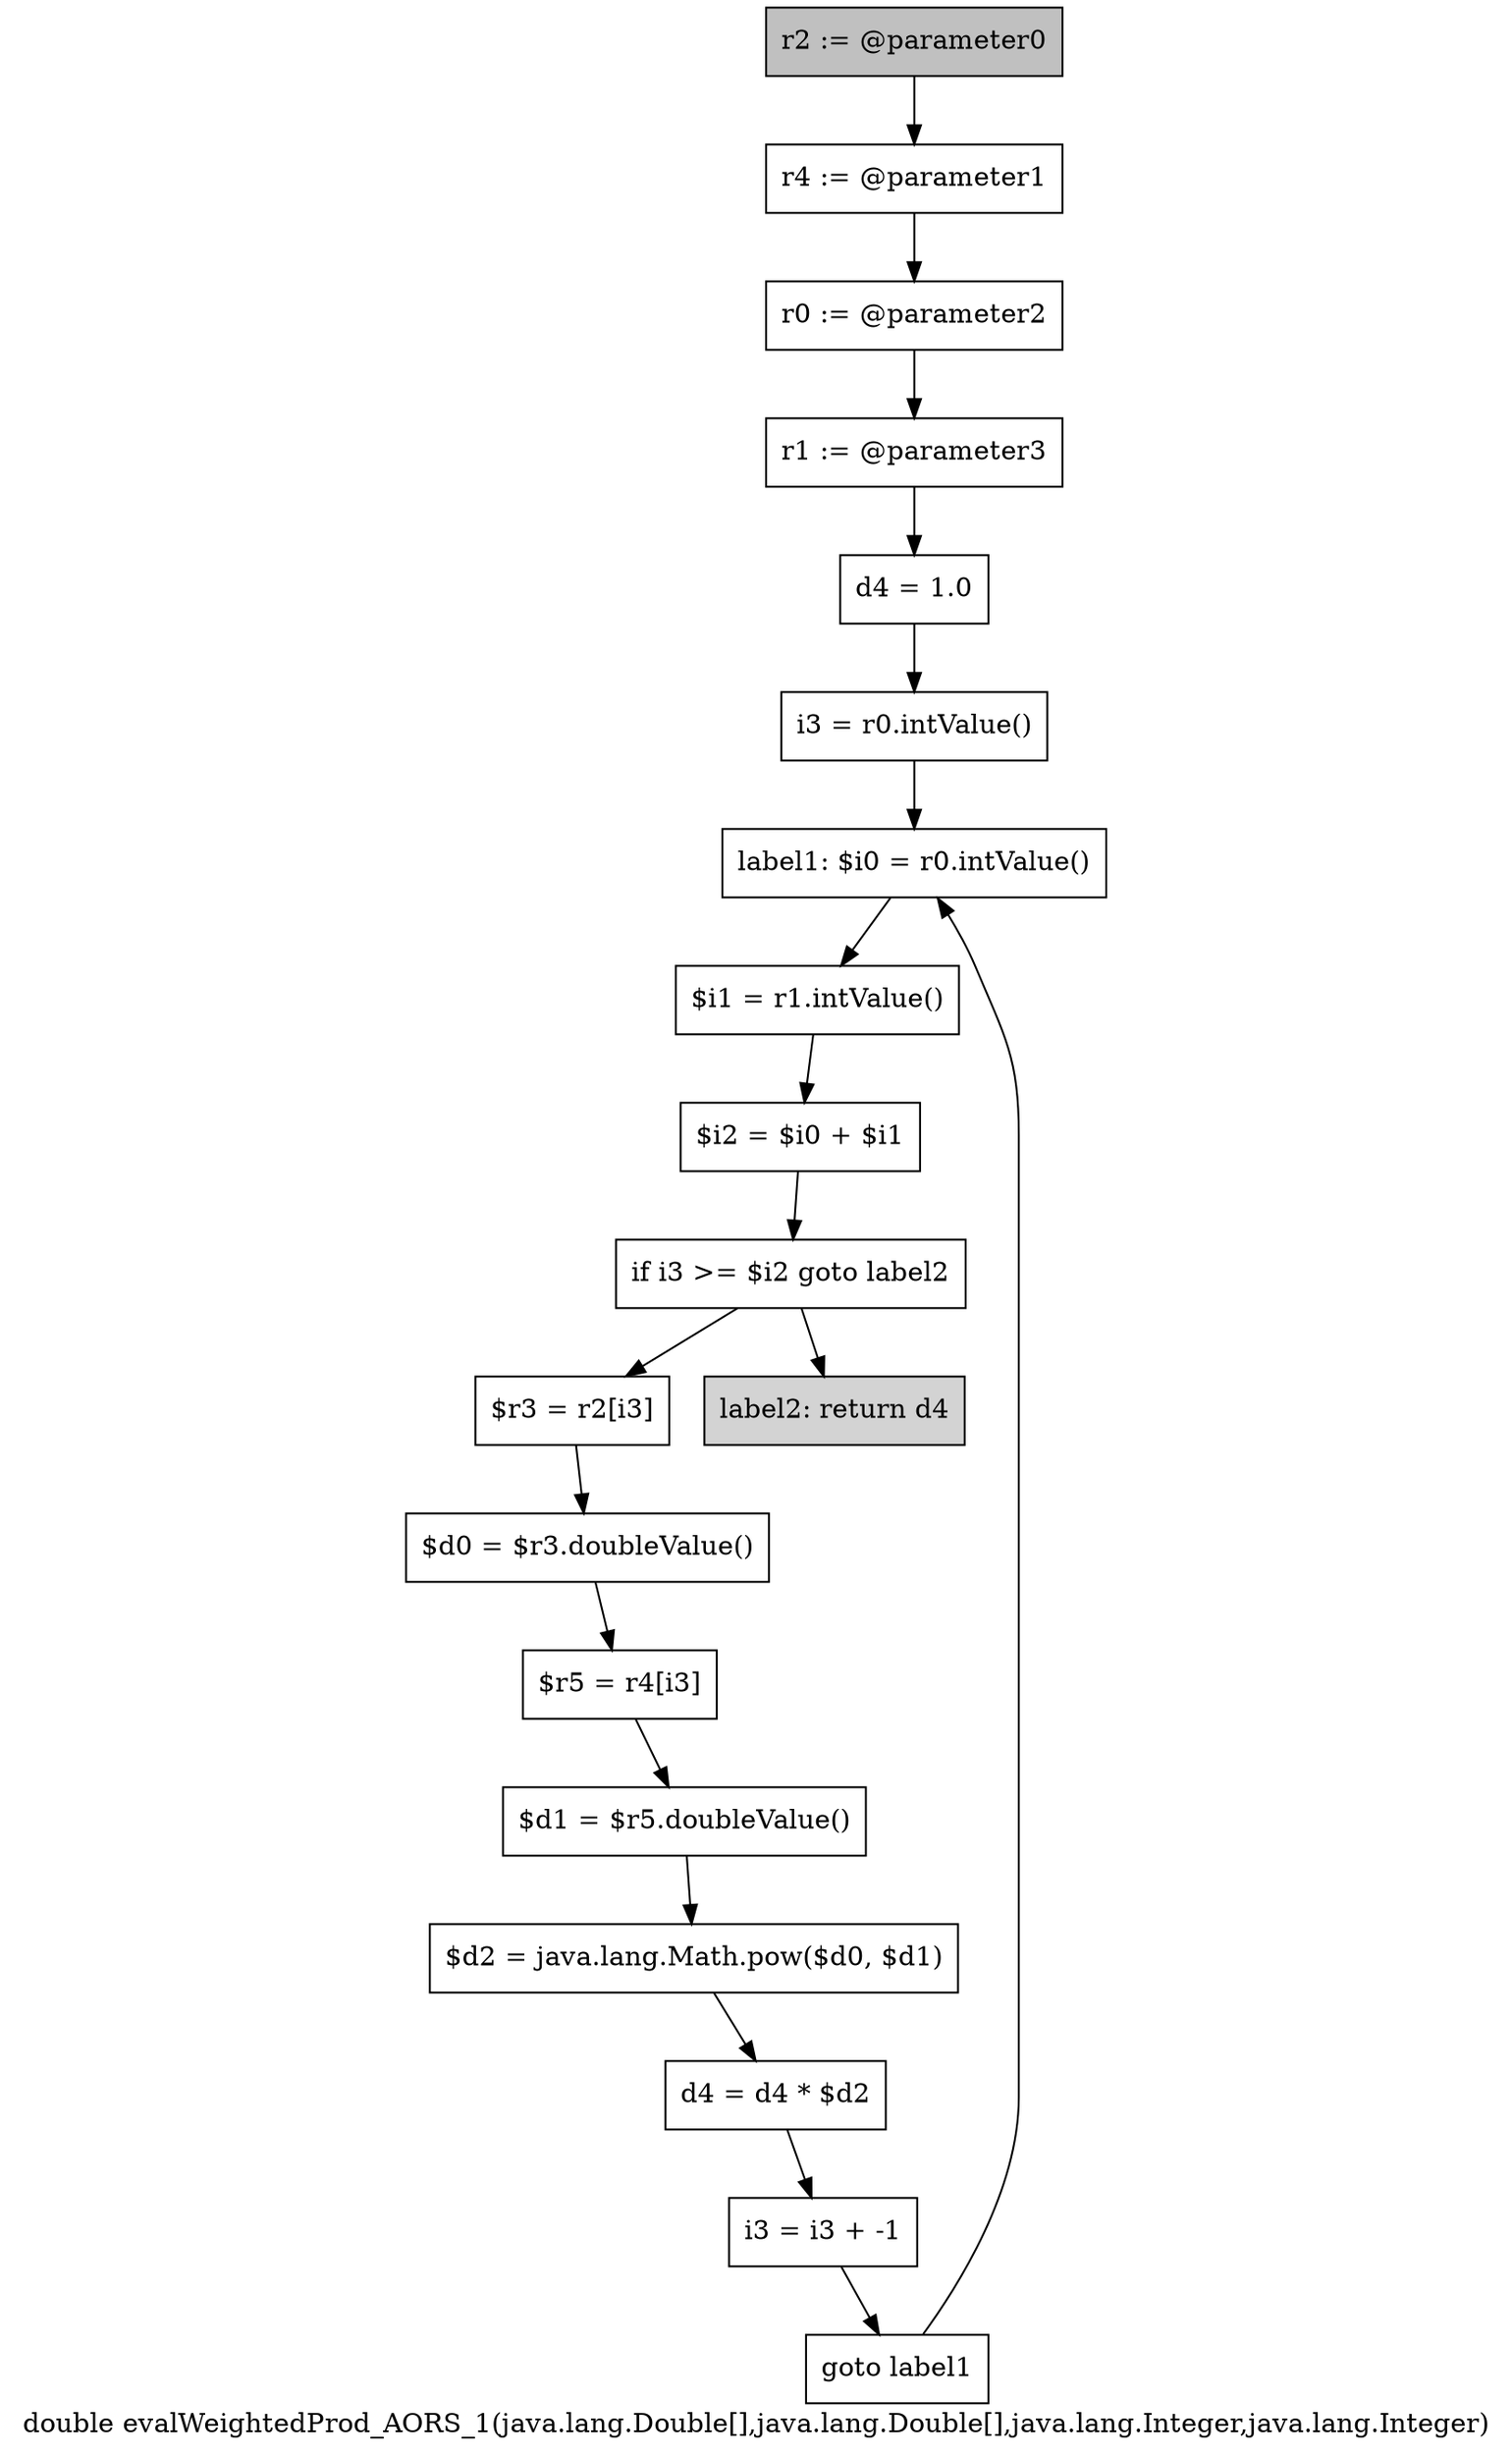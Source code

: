 digraph "double evalWeightedProd_AORS_1(java.lang.Double[],java.lang.Double[],java.lang.Integer,java.lang.Integer)" {
    label="double evalWeightedProd_AORS_1(java.lang.Double[],java.lang.Double[],java.lang.Integer,java.lang.Integer)";
    node [shape=box];
    "0" [style=filled,fillcolor=gray,label="r2 := @parameter0",];
    "1" [label="r4 := @parameter1",];
    "0"->"1";
    "2" [label="r0 := @parameter2",];
    "1"->"2";
    "3" [label="r1 := @parameter3",];
    "2"->"3";
    "4" [label="d4 = 1.0",];
    "3"->"4";
    "5" [label="i3 = r0.intValue()",];
    "4"->"5";
    "6" [label="label1: $i0 = r0.intValue()",];
    "5"->"6";
    "7" [label="$i1 = r1.intValue()",];
    "6"->"7";
    "8" [label="$i2 = $i0 + $i1",];
    "7"->"8";
    "9" [label="if i3 >= $i2 goto label2",];
    "8"->"9";
    "10" [label="$r3 = r2[i3]",];
    "9"->"10";
    "18" [style=filled,fillcolor=lightgray,label="label2: return d4",];
    "9"->"18";
    "11" [label="$d0 = $r3.doubleValue()",];
    "10"->"11";
    "12" [label="$r5 = r4[i3]",];
    "11"->"12";
    "13" [label="$d1 = $r5.doubleValue()",];
    "12"->"13";
    "14" [label="$d2 = java.lang.Math.pow($d0, $d1)",];
    "13"->"14";
    "15" [label="d4 = d4 * $d2",];
    "14"->"15";
    "16" [label="i3 = i3 + -1",];
    "15"->"16";
    "17" [label="goto label1",];
    "16"->"17";
    "17"->"6";
}
